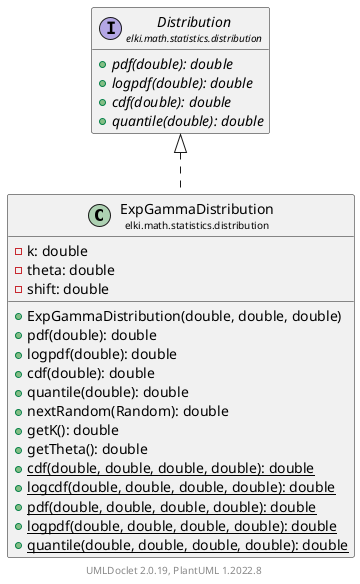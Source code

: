 @startuml
    remove .*\.(Instance|Par|Parameterizer|Factory)$
    set namespaceSeparator none
    hide empty fields
    hide empty methods

    class "<size:14>ExpGammaDistribution\n<size:10>elki.math.statistics.distribution" as elki.math.statistics.distribution.ExpGammaDistribution [[ExpGammaDistribution.html]] {
        -k: double
        -theta: double
        -shift: double
        +ExpGammaDistribution(double, double, double)
        +pdf(double): double
        +logpdf(double): double
        +cdf(double): double
        +quantile(double): double
        +nextRandom(Random): double
        +getK(): double
        +getTheta(): double
        {static} +cdf(double, double, double, double): double
        {static} +logcdf(double, double, double, double): double
        {static} +pdf(double, double, double, double): double
        {static} +logpdf(double, double, double, double): double
        {static} +quantile(double, double, double, double): double
    }

    interface "<size:14>Distribution\n<size:10>elki.math.statistics.distribution" as elki.math.statistics.distribution.Distribution [[Distribution.html]] {
        {abstract} +pdf(double): double
        {abstract} +logpdf(double): double
        {abstract} +cdf(double): double
        {abstract} +quantile(double): double
    }
    class "<size:14>ExpGammaDistribution.Par\n<size:10>elki.math.statistics.distribution" as elki.math.statistics.distribution.ExpGammaDistribution.Par [[ExpGammaDistribution.Par.html]]

    elki.math.statistics.distribution.Distribution <|.. elki.math.statistics.distribution.ExpGammaDistribution
    elki.math.statistics.distribution.ExpGammaDistribution +-- elki.math.statistics.distribution.ExpGammaDistribution.Par

    center footer UMLDoclet 2.0.19, PlantUML 1.2022.8
@enduml
